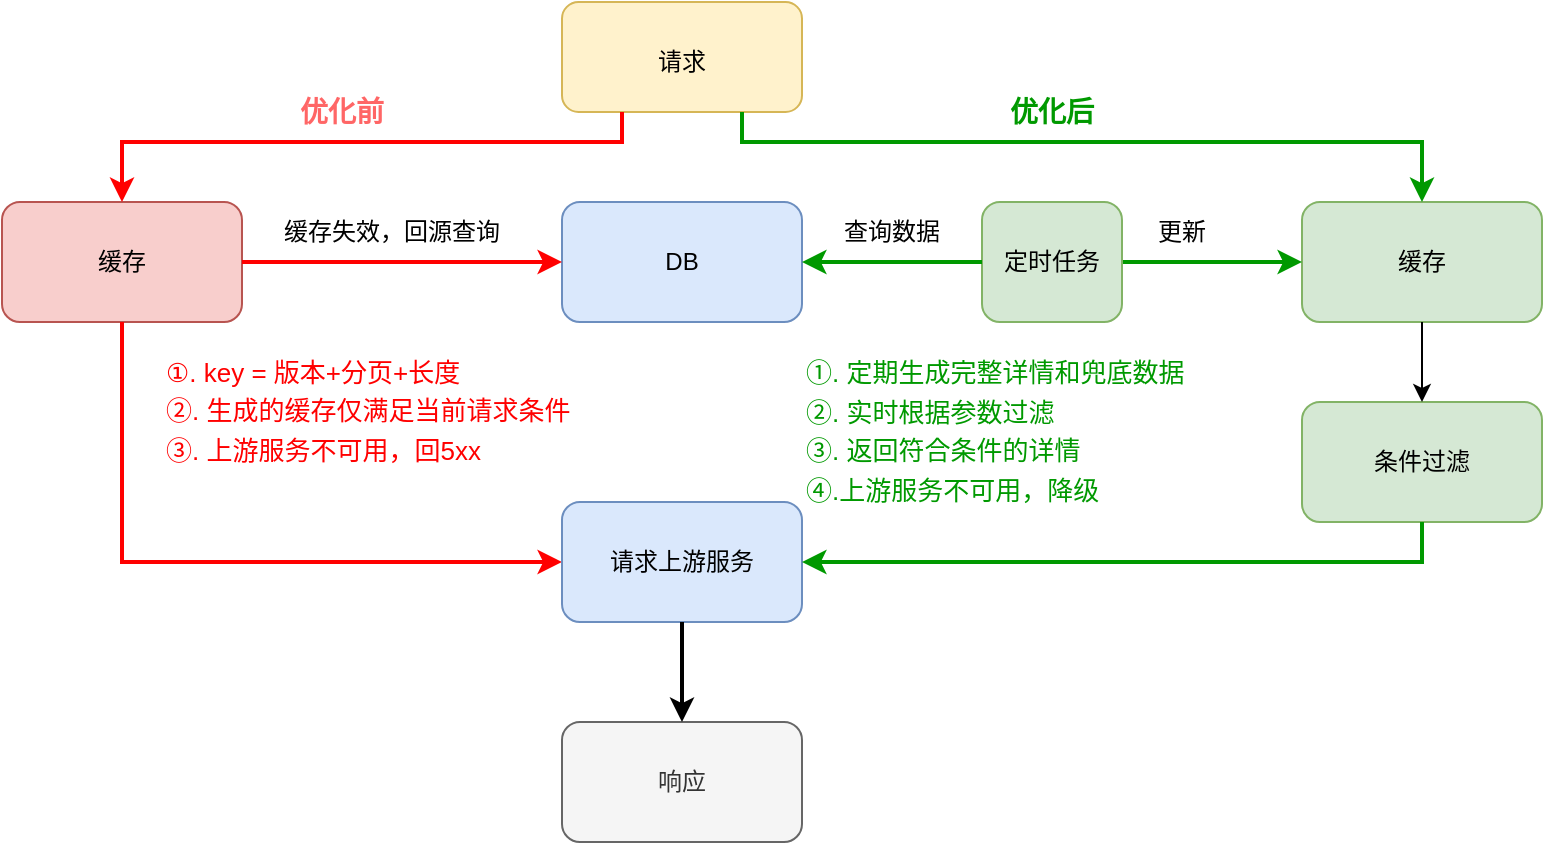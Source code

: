 <mxfile version="20.8.13" type="github">
  <diagram name="第 1 页" id="xoaxoxbruZANcRrK3hBC">
    <mxGraphModel dx="1195" dy="-512" grid="1" gridSize="10" guides="1" tooltips="1" connect="1" arrows="1" fold="1" page="1" pageScale="1" pageWidth="827" pageHeight="1169" math="0" shadow="0">
      <root>
        <mxCell id="0" />
        <mxCell id="1" parent="0" />
        <mxCell id="nhiDoFrihD8EbAkgMuqm-1" value="" style="group" vertex="1" connectable="0" parent="1">
          <mxGeometry x="40" y="1310" width="770" height="310" as="geometry" />
        </mxCell>
        <mxCell id="nhiDoFrihD8EbAkgMuqm-2" value="&lt;font style=&quot;font-size: 12px;&quot;&gt;请求&lt;/font&gt;" style="rounded=1;whiteSpace=wrap;html=1;fontSize=16;fillColor=#fff2cc;strokeColor=#d6b656;" vertex="1" parent="nhiDoFrihD8EbAkgMuqm-1">
          <mxGeometry x="280" width="120" height="55" as="geometry" />
        </mxCell>
        <mxCell id="nhiDoFrihD8EbAkgMuqm-3" value="&lt;font style=&quot;font-size: 12px;&quot;&gt;缓存&lt;/font&gt;" style="rounded=1;whiteSpace=wrap;html=1;fontSize=12;fillColor=#f8cecc;strokeColor=#b85450;" vertex="1" parent="nhiDoFrihD8EbAkgMuqm-1">
          <mxGeometry y="100" width="120" height="60" as="geometry" />
        </mxCell>
        <mxCell id="nhiDoFrihD8EbAkgMuqm-4" value="&lt;font style=&quot;font-size: 12px;&quot;&gt;缓存&lt;/font&gt;" style="rounded=1;whiteSpace=wrap;html=1;fontSize=12;fillColor=#d5e8d4;strokeColor=#82b366;" vertex="1" parent="nhiDoFrihD8EbAkgMuqm-1">
          <mxGeometry x="650" y="100" width="120" height="60" as="geometry" />
        </mxCell>
        <mxCell id="nhiDoFrihD8EbAkgMuqm-5" value="" style="edgeStyle=orthogonalEdgeStyle;rounded=0;orthogonalLoop=1;jettySize=auto;html=1;strokeColor=#009900;strokeWidth=2;fontSize=12;endArrow=classic;endFill=1;" edge="1" parent="nhiDoFrihD8EbAkgMuqm-1" source="nhiDoFrihD8EbAkgMuqm-6" target="nhiDoFrihD8EbAkgMuqm-4">
          <mxGeometry relative="1" as="geometry" />
        </mxCell>
        <mxCell id="nhiDoFrihD8EbAkgMuqm-6" value="&lt;font style=&quot;font-size: 12px;&quot;&gt;定时任务&lt;/font&gt;" style="rounded=1;whiteSpace=wrap;html=1;fontSize=12;fillColor=#d5e8d4;strokeColor=#82b366;" vertex="1" parent="nhiDoFrihD8EbAkgMuqm-1">
          <mxGeometry x="490" y="100" width="70" height="60" as="geometry" />
        </mxCell>
        <mxCell id="nhiDoFrihD8EbAkgMuqm-7" value="" style="endArrow=classic;html=1;rounded=0;fontSize=12;exitX=0.25;exitY=1;exitDx=0;exitDy=0;entryX=0.5;entryY=0;entryDx=0;entryDy=0;strokeColor=#FF0000;strokeWidth=2;endFill=1;" edge="1" parent="nhiDoFrihD8EbAkgMuqm-1" source="nhiDoFrihD8EbAkgMuqm-2" target="nhiDoFrihD8EbAkgMuqm-3">
          <mxGeometry width="50" height="50" relative="1" as="geometry">
            <mxPoint x="290" y="190" as="sourcePoint" />
            <mxPoint x="340" y="140" as="targetPoint" />
            <Array as="points">
              <mxPoint x="310" y="70" />
              <mxPoint x="60" y="70" />
            </Array>
          </mxGeometry>
        </mxCell>
        <mxCell id="nhiDoFrihD8EbAkgMuqm-8" value="" style="endArrow=classic;html=1;rounded=0;strokeColor=#009900;strokeWidth=2;fontSize=12;exitX=0.75;exitY=1;exitDx=0;exitDy=0;entryX=0.5;entryY=0;entryDx=0;entryDy=0;" edge="1" parent="nhiDoFrihD8EbAkgMuqm-1" source="nhiDoFrihD8EbAkgMuqm-2" target="nhiDoFrihD8EbAkgMuqm-4">
          <mxGeometry width="50" height="50" relative="1" as="geometry">
            <mxPoint x="290" y="190" as="sourcePoint" />
            <mxPoint x="340" y="140" as="targetPoint" />
            <Array as="points">
              <mxPoint x="370" y="70" />
              <mxPoint x="710" y="70" />
            </Array>
          </mxGeometry>
        </mxCell>
        <mxCell id="nhiDoFrihD8EbAkgMuqm-9" value="" style="endArrow=classic;html=1;rounded=0;strokeColor=#FF0000;strokeWidth=2;fontSize=12;exitX=0.5;exitY=1;exitDx=0;exitDy=0;entryX=0;entryY=0.5;entryDx=0;entryDy=0;" edge="1" parent="nhiDoFrihD8EbAkgMuqm-1" source="nhiDoFrihD8EbAkgMuqm-3" target="nhiDoFrihD8EbAkgMuqm-15">
          <mxGeometry width="50" height="50" relative="1" as="geometry">
            <mxPoint x="360" y="200" as="sourcePoint" />
            <mxPoint x="210" y="270" as="targetPoint" />
            <Array as="points">
              <mxPoint x="60" y="280" />
            </Array>
          </mxGeometry>
        </mxCell>
        <mxCell id="nhiDoFrihD8EbAkgMuqm-10" value="优化前" style="text;html=1;strokeColor=none;fillColor=none;align=center;verticalAlign=middle;whiteSpace=wrap;rounded=0;dashed=1;fontSize=14;fontColor=#FF6666;fontStyle=1" vertex="1" parent="nhiDoFrihD8EbAkgMuqm-1">
          <mxGeometry x="140" y="40" width="60" height="30" as="geometry" />
        </mxCell>
        <mxCell id="nhiDoFrihD8EbAkgMuqm-11" value="优化后" style="text;html=1;strokeColor=none;fillColor=none;align=center;verticalAlign=middle;whiteSpace=wrap;rounded=0;dashed=1;fontSize=14;fontColor=#009900;fontStyle=1" vertex="1" parent="nhiDoFrihD8EbAkgMuqm-1">
          <mxGeometry x="495" y="40" width="60" height="30" as="geometry" />
        </mxCell>
        <mxCell id="nhiDoFrihD8EbAkgMuqm-12" value="&lt;font style=&quot;font-size: 12px;&quot;&gt;DB&lt;/font&gt;" style="rounded=1;whiteSpace=wrap;html=1;fontSize=12;fillColor=#dae8fc;strokeColor=#6c8ebf;" vertex="1" parent="nhiDoFrihD8EbAkgMuqm-1">
          <mxGeometry x="280" y="100" width="120" height="60" as="geometry" />
        </mxCell>
        <mxCell id="nhiDoFrihD8EbAkgMuqm-15" value="请求上游服务" style="rounded=1;whiteSpace=wrap;html=1;fontSize=12;fillColor=#dae8fc;strokeColor=#6c8ebf;" vertex="1" parent="nhiDoFrihD8EbAkgMuqm-1">
          <mxGeometry x="280" y="250" width="120" height="60" as="geometry" />
        </mxCell>
        <mxCell id="nhiDoFrihD8EbAkgMuqm-16" value="&lt;font style=&quot;font-size: 12px;&quot;&gt;条件过滤&lt;/font&gt;" style="rounded=1;whiteSpace=wrap;html=1;fontSize=12;fillColor=#d5e8d4;strokeColor=#82b366;" vertex="1" parent="nhiDoFrihD8EbAkgMuqm-1">
          <mxGeometry x="650" y="200" width="120" height="60" as="geometry" />
        </mxCell>
        <mxCell id="nhiDoFrihD8EbAkgMuqm-17" value="" style="edgeStyle=orthogonalEdgeStyle;rounded=0;orthogonalLoop=1;jettySize=auto;html=1;" edge="1" parent="nhiDoFrihD8EbAkgMuqm-1" source="nhiDoFrihD8EbAkgMuqm-4" target="nhiDoFrihD8EbAkgMuqm-16">
          <mxGeometry relative="1" as="geometry" />
        </mxCell>
        <mxCell id="nhiDoFrihD8EbAkgMuqm-18" value="" style="endArrow=classic;html=1;rounded=0;strokeColor=#009900;strokeWidth=2;fontSize=12;entryX=1;entryY=0.5;entryDx=0;entryDy=0;" edge="1" parent="nhiDoFrihD8EbAkgMuqm-1">
          <mxGeometry width="50" height="50" relative="1" as="geometry">
            <mxPoint x="710" y="260" as="sourcePoint" />
            <mxPoint x="400.0" y="280" as="targetPoint" />
            <Array as="points">
              <mxPoint x="710" y="280" />
            </Array>
          </mxGeometry>
        </mxCell>
        <mxCell id="nhiDoFrihD8EbAkgMuqm-21" value="" style="endArrow=classic;html=1;rounded=0;exitX=1;exitY=0.5;exitDx=0;exitDy=0;entryX=0;entryY=0.5;entryDx=0;entryDy=0;strokeWidth=2;strokeColor=#FF0000;" edge="1" parent="nhiDoFrihD8EbAkgMuqm-1" source="nhiDoFrihD8EbAkgMuqm-3" target="nhiDoFrihD8EbAkgMuqm-12">
          <mxGeometry width="50" height="50" relative="1" as="geometry">
            <mxPoint x="350" y="300" as="sourcePoint" />
            <mxPoint x="400" y="250" as="targetPoint" />
          </mxGeometry>
        </mxCell>
        <mxCell id="nhiDoFrihD8EbAkgMuqm-22" value="更新" style="text;html=1;strokeColor=none;fillColor=none;align=center;verticalAlign=middle;whiteSpace=wrap;rounded=0;" vertex="1" parent="nhiDoFrihD8EbAkgMuqm-1">
          <mxGeometry x="560" y="100" width="60" height="30" as="geometry" />
        </mxCell>
        <mxCell id="nhiDoFrihD8EbAkgMuqm-23" value="" style="endArrow=classic;html=1;rounded=0;exitX=0;exitY=0.5;exitDx=0;exitDy=0;entryX=1;entryY=0.5;entryDx=0;entryDy=0;strokeWidth=2;strokeColor=#009900;" edge="1" parent="nhiDoFrihD8EbAkgMuqm-1" source="nhiDoFrihD8EbAkgMuqm-6" target="nhiDoFrihD8EbAkgMuqm-12">
          <mxGeometry width="50" height="50" relative="1" as="geometry">
            <mxPoint x="480" y="130" as="sourcePoint" />
            <mxPoint x="400" y="250" as="targetPoint" />
          </mxGeometry>
        </mxCell>
        <mxCell id="nhiDoFrihD8EbAkgMuqm-24" value="查询数据" style="text;html=1;strokeColor=none;fillColor=none;align=center;verticalAlign=middle;whiteSpace=wrap;rounded=0;" vertex="1" parent="nhiDoFrihD8EbAkgMuqm-1">
          <mxGeometry x="415" y="100" width="60" height="30" as="geometry" />
        </mxCell>
        <mxCell id="nhiDoFrihD8EbAkgMuqm-47" value="缓存失效，回源查询" style="text;html=1;strokeColor=none;fillColor=none;align=center;verticalAlign=middle;whiteSpace=wrap;rounded=0;" vertex="1" parent="nhiDoFrihD8EbAkgMuqm-1">
          <mxGeometry x="140" y="100" width="110" height="30" as="geometry" />
        </mxCell>
        <mxCell id="nhiDoFrihD8EbAkgMuqm-55" value="响应" style="rounded=1;whiteSpace=wrap;html=1;fontSize=12;fillColor=#f5f5f5;fontColor=#333333;strokeColor=#666666;" vertex="1" parent="1">
          <mxGeometry x="320" y="1670" width="120" height="60" as="geometry" />
        </mxCell>
        <mxCell id="nhiDoFrihD8EbAkgMuqm-56" value="" style="edgeStyle=orthogonalEdgeStyle;rounded=0;orthogonalLoop=1;jettySize=auto;html=1;strokeColor=#000000;strokeWidth=2;fontColor=#000000;" edge="1" parent="1" source="nhiDoFrihD8EbAkgMuqm-15" target="nhiDoFrihD8EbAkgMuqm-55">
          <mxGeometry relative="1" as="geometry" />
        </mxCell>
        <mxCell id="nhiDoFrihD8EbAkgMuqm-57" value="&lt;p style=&quot;line-height: 50%; font-size: 13px;&quot;&gt;&lt;font color=&quot;#ff0000&quot; style=&quot;font-size: 13px;&quot;&gt;①. key = 版本+分页+长度&lt;/font&gt;&lt;/p&gt;&lt;p style=&quot;line-height: 50%; font-size: 13px;&quot;&gt;&lt;font color=&quot;#ff0000&quot; style=&quot;font-size: 13px;&quot;&gt;&lt;span style=&quot;font-size: 13px;&quot;&gt;②. 生成的缓存仅满足当前请求条件&lt;/span&gt;&lt;/font&gt;&lt;/p&gt;&lt;p style=&quot;line-height: 50%; font-size: 13px;&quot;&gt;&lt;/p&gt;&lt;p style=&quot;line-height: 50%; font-size: 13px;&quot;&gt;&lt;font color=&quot;#ff0000&quot; style=&quot;font-size: 13px;&quot;&gt;&lt;span style=&quot;font-size: 13px;&quot;&gt;③. 上游服务不可用，回5xx&lt;/span&gt;&lt;/font&gt;&lt;/p&gt;" style="text;html=1;strokeColor=none;fillColor=none;align=left;verticalAlign=middle;whiteSpace=wrap;rounded=0;fontSize=13;" vertex="1" parent="1">
          <mxGeometry x="120" y="1470" width="210" height="90" as="geometry" />
        </mxCell>
        <mxCell id="nhiDoFrihD8EbAkgMuqm-58" value="&lt;p style=&quot;line-height: 50%; font-size: 13px;&quot;&gt;&lt;font style=&quot;font-size: 13px;&quot;&gt;①. 定期生成完整详情和兜底数据&lt;/font&gt;&lt;/p&gt;&lt;p style=&quot;line-height: 50%; font-size: 13px;&quot;&gt;&lt;font style=&quot;font-size: 13px;&quot;&gt;②. 实时根据参数过滤&lt;/font&gt;&lt;/p&gt;&lt;p style=&quot;line-height: 50%; font-size: 13px;&quot;&gt;&lt;font style=&quot;font-size: 13px;&quot;&gt;③. 返回符合条件的详情&lt;/font&gt;&lt;/p&gt;&lt;p style=&quot;line-height: 50%; font-size: 13px;&quot;&gt;&lt;font style=&quot;font-size: 13px;&quot;&gt;④.上游服务不可用，降级&lt;/font&gt;&lt;/p&gt;" style="text;html=1;strokeColor=none;fillColor=none;align=left;verticalAlign=middle;whiteSpace=wrap;rounded=0;fontColor=#009900;" vertex="1" parent="1">
          <mxGeometry x="440" y="1470" width="230" height="110" as="geometry" />
        </mxCell>
      </root>
    </mxGraphModel>
  </diagram>
</mxfile>
